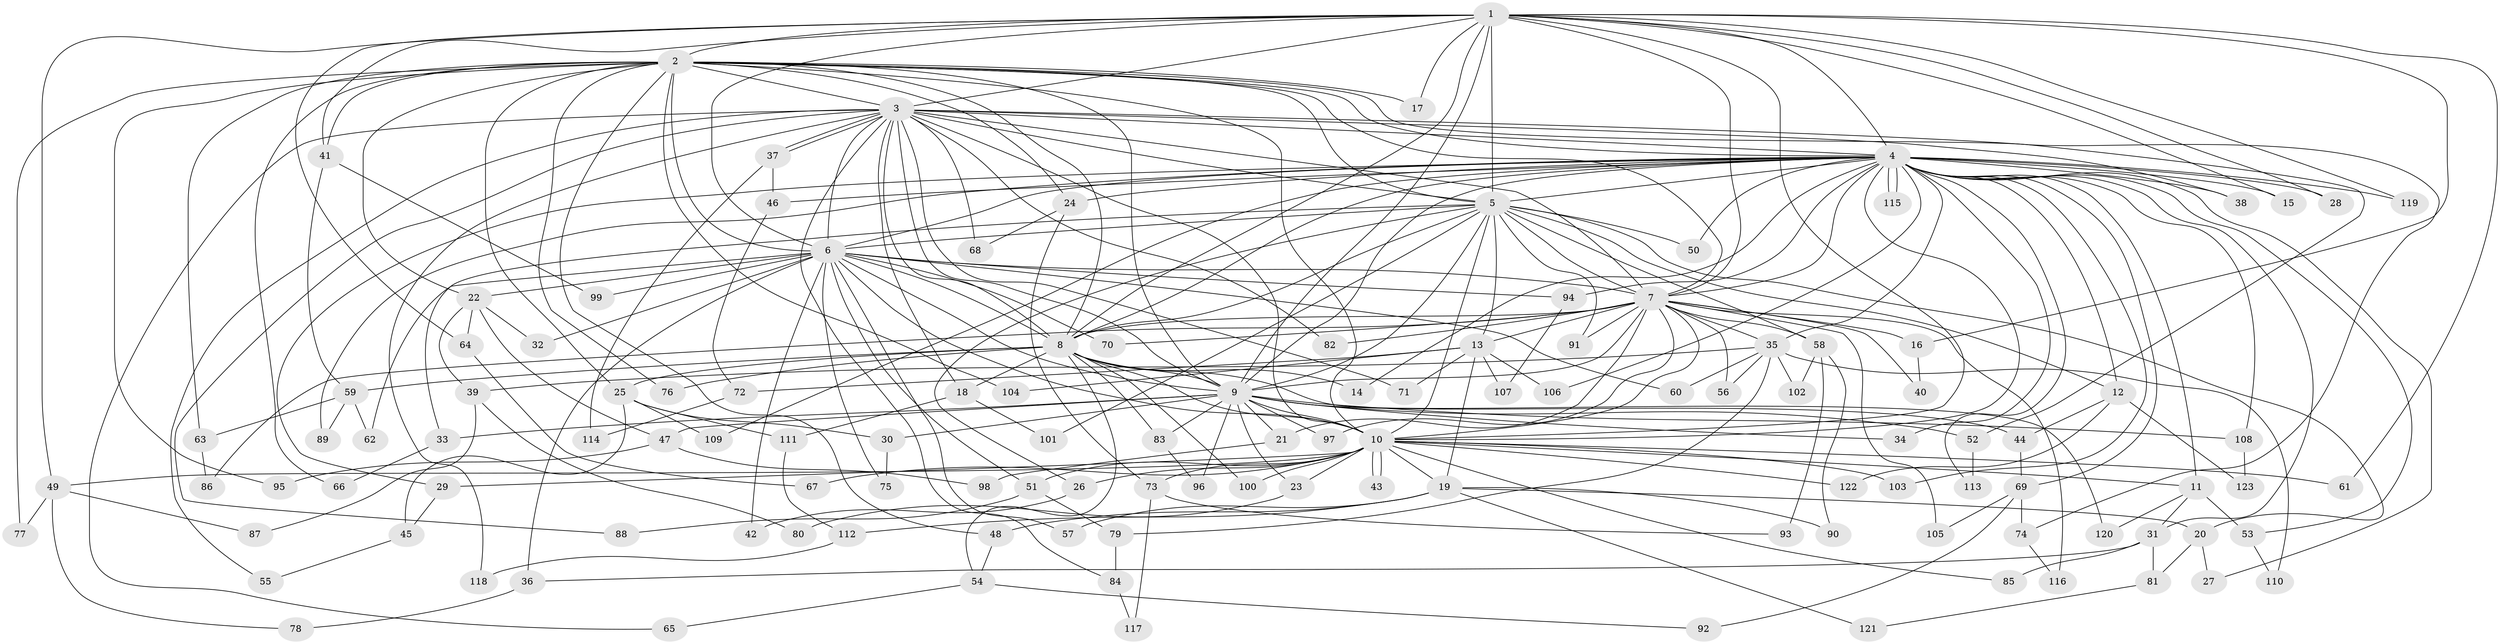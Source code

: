 // coarse degree distribution, {24: 0.011494252873563218, 18: 0.022988505747126436, 29: 0.011494252873563218, 22: 0.011494252873563218, 14: 0.011494252873563218, 16: 0.011494252873563218, 20: 0.011494252873563218, 5: 0.06896551724137931, 8: 0.04597701149425287, 2: 0.5057471264367817, 4: 0.06896551724137931, 6: 0.022988505747126436, 3: 0.16091954022988506, 1: 0.022988505747126436, 7: 0.011494252873563218}
// Generated by graph-tools (version 1.1) at 2025/49/03/04/25 22:49:18]
// undirected, 123 vertices, 271 edges
graph export_dot {
  node [color=gray90,style=filled];
  1;
  2;
  3;
  4;
  5;
  6;
  7;
  8;
  9;
  10;
  11;
  12;
  13;
  14;
  15;
  16;
  17;
  18;
  19;
  20;
  21;
  22;
  23;
  24;
  25;
  26;
  27;
  28;
  29;
  30;
  31;
  32;
  33;
  34;
  35;
  36;
  37;
  38;
  39;
  40;
  41;
  42;
  43;
  44;
  45;
  46;
  47;
  48;
  49;
  50;
  51;
  52;
  53;
  54;
  55;
  56;
  57;
  58;
  59;
  60;
  61;
  62;
  63;
  64;
  65;
  66;
  67;
  68;
  69;
  70;
  71;
  72;
  73;
  74;
  75;
  76;
  77;
  78;
  79;
  80;
  81;
  82;
  83;
  84;
  85;
  86;
  87;
  88;
  89;
  90;
  91;
  92;
  93;
  94;
  95;
  96;
  97;
  98;
  99;
  100;
  101;
  102;
  103;
  104;
  105;
  106;
  107;
  108;
  109;
  110;
  111;
  112;
  113;
  114;
  115;
  116;
  117;
  118;
  119;
  120;
  121;
  122;
  123;
  1 -- 2;
  1 -- 3;
  1 -- 4;
  1 -- 5;
  1 -- 6;
  1 -- 7;
  1 -- 8;
  1 -- 9;
  1 -- 10;
  1 -- 15;
  1 -- 16;
  1 -- 17;
  1 -- 28;
  1 -- 41;
  1 -- 49;
  1 -- 61;
  1 -- 64;
  1 -- 119;
  2 -- 3;
  2 -- 4;
  2 -- 5;
  2 -- 6;
  2 -- 7;
  2 -- 8;
  2 -- 9;
  2 -- 10;
  2 -- 17;
  2 -- 22;
  2 -- 24;
  2 -- 25;
  2 -- 41;
  2 -- 48;
  2 -- 52;
  2 -- 63;
  2 -- 66;
  2 -- 76;
  2 -- 77;
  2 -- 95;
  2 -- 104;
  3 -- 4;
  3 -- 5;
  3 -- 6;
  3 -- 7;
  3 -- 8;
  3 -- 9;
  3 -- 10;
  3 -- 18;
  3 -- 37;
  3 -- 37;
  3 -- 38;
  3 -- 55;
  3 -- 65;
  3 -- 68;
  3 -- 71;
  3 -- 74;
  3 -- 82;
  3 -- 84;
  3 -- 88;
  3 -- 118;
  4 -- 5;
  4 -- 6;
  4 -- 7;
  4 -- 8;
  4 -- 9;
  4 -- 10;
  4 -- 11;
  4 -- 12;
  4 -- 14;
  4 -- 15;
  4 -- 24;
  4 -- 27;
  4 -- 28;
  4 -- 29;
  4 -- 31;
  4 -- 34;
  4 -- 35;
  4 -- 38;
  4 -- 46;
  4 -- 50;
  4 -- 53;
  4 -- 69;
  4 -- 89;
  4 -- 94;
  4 -- 103;
  4 -- 106;
  4 -- 108;
  4 -- 109;
  4 -- 113;
  4 -- 115;
  4 -- 115;
  4 -- 119;
  5 -- 6;
  5 -- 7;
  5 -- 8;
  5 -- 9;
  5 -- 10;
  5 -- 12;
  5 -- 13;
  5 -- 20;
  5 -- 26;
  5 -- 33;
  5 -- 50;
  5 -- 58;
  5 -- 91;
  5 -- 101;
  6 -- 7;
  6 -- 8;
  6 -- 9;
  6 -- 10;
  6 -- 22;
  6 -- 32;
  6 -- 36;
  6 -- 42;
  6 -- 51;
  6 -- 57;
  6 -- 60;
  6 -- 62;
  6 -- 70;
  6 -- 75;
  6 -- 94;
  6 -- 99;
  7 -- 8;
  7 -- 9;
  7 -- 10;
  7 -- 13;
  7 -- 16;
  7 -- 21;
  7 -- 35;
  7 -- 40;
  7 -- 56;
  7 -- 58;
  7 -- 70;
  7 -- 82;
  7 -- 86;
  7 -- 91;
  7 -- 97;
  7 -- 105;
  7 -- 116;
  8 -- 9;
  8 -- 10;
  8 -- 14;
  8 -- 18;
  8 -- 25;
  8 -- 54;
  8 -- 59;
  8 -- 76;
  8 -- 83;
  8 -- 100;
  8 -- 120;
  9 -- 10;
  9 -- 21;
  9 -- 23;
  9 -- 30;
  9 -- 33;
  9 -- 34;
  9 -- 44;
  9 -- 47;
  9 -- 52;
  9 -- 83;
  9 -- 96;
  9 -- 97;
  9 -- 108;
  10 -- 11;
  10 -- 19;
  10 -- 23;
  10 -- 26;
  10 -- 29;
  10 -- 43;
  10 -- 43;
  10 -- 49;
  10 -- 51;
  10 -- 61;
  10 -- 67;
  10 -- 73;
  10 -- 85;
  10 -- 100;
  10 -- 103;
  10 -- 122;
  11 -- 31;
  11 -- 53;
  11 -- 120;
  12 -- 44;
  12 -- 122;
  12 -- 123;
  13 -- 19;
  13 -- 71;
  13 -- 72;
  13 -- 104;
  13 -- 106;
  13 -- 107;
  16 -- 40;
  18 -- 101;
  18 -- 111;
  19 -- 20;
  19 -- 48;
  19 -- 57;
  19 -- 90;
  19 -- 112;
  19 -- 121;
  20 -- 27;
  20 -- 81;
  21 -- 98;
  22 -- 32;
  22 -- 39;
  22 -- 47;
  22 -- 64;
  23 -- 80;
  24 -- 68;
  24 -- 73;
  25 -- 30;
  25 -- 45;
  25 -- 109;
  25 -- 111;
  26 -- 42;
  29 -- 45;
  30 -- 75;
  31 -- 36;
  31 -- 81;
  31 -- 85;
  33 -- 66;
  35 -- 39;
  35 -- 56;
  35 -- 60;
  35 -- 79;
  35 -- 102;
  35 -- 110;
  36 -- 78;
  37 -- 46;
  37 -- 114;
  39 -- 80;
  39 -- 87;
  41 -- 59;
  41 -- 99;
  44 -- 69;
  45 -- 55;
  46 -- 72;
  47 -- 95;
  47 -- 98;
  48 -- 54;
  49 -- 77;
  49 -- 78;
  49 -- 87;
  51 -- 79;
  51 -- 88;
  52 -- 113;
  53 -- 110;
  54 -- 65;
  54 -- 92;
  58 -- 90;
  58 -- 93;
  58 -- 102;
  59 -- 62;
  59 -- 63;
  59 -- 89;
  63 -- 86;
  64 -- 67;
  69 -- 74;
  69 -- 92;
  69 -- 105;
  72 -- 114;
  73 -- 93;
  73 -- 117;
  74 -- 116;
  79 -- 84;
  81 -- 121;
  83 -- 96;
  84 -- 117;
  94 -- 107;
  108 -- 123;
  111 -- 112;
  112 -- 118;
}
